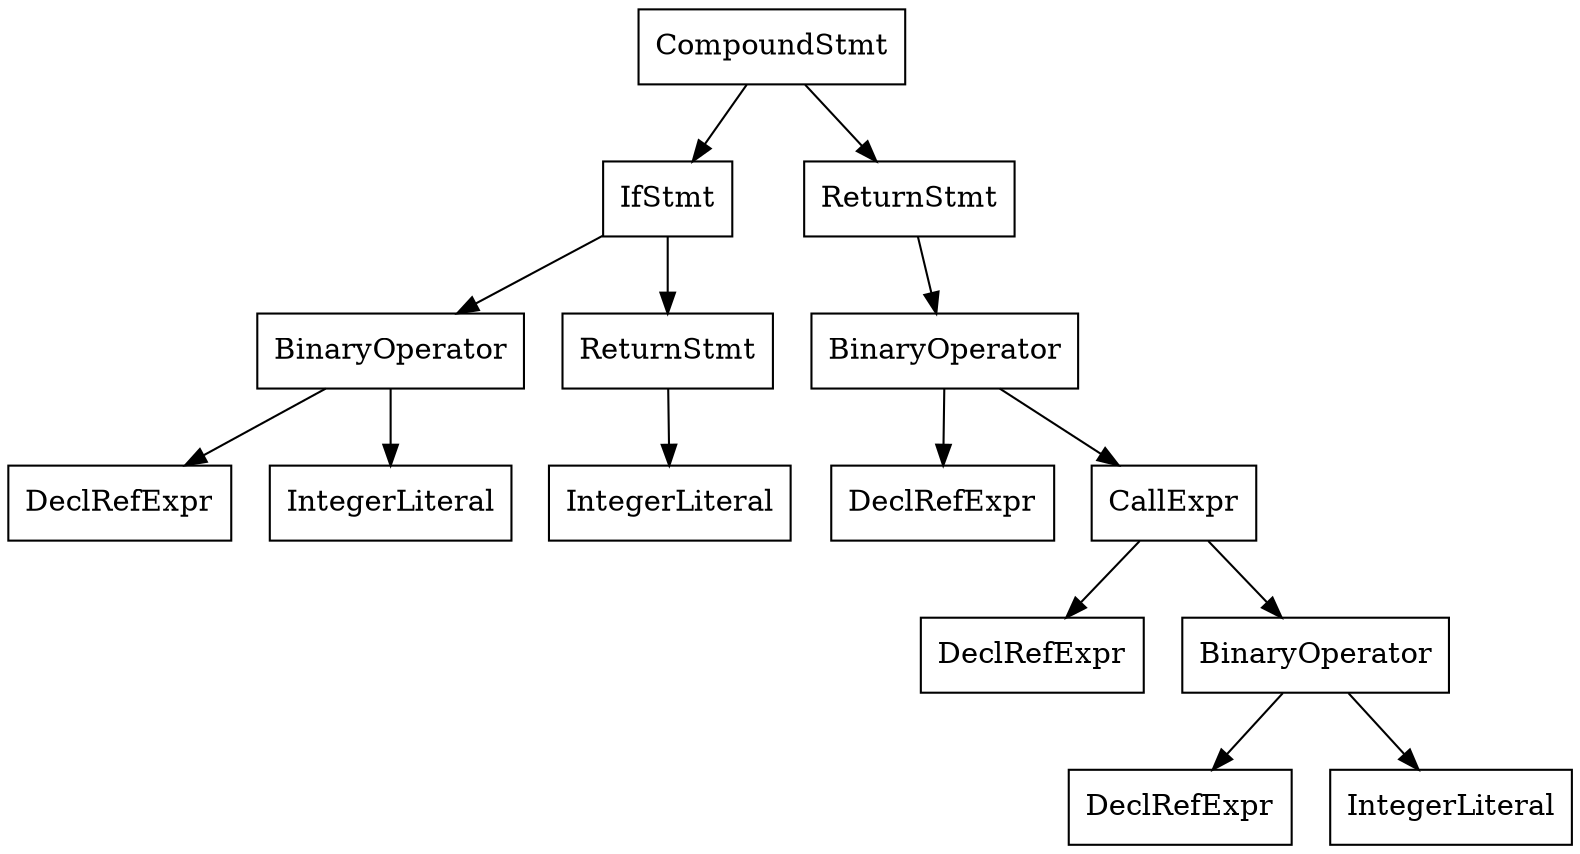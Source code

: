 digraph unnamed {

	Node0x208a058 [shape=record,label="{CompoundStmt}"];
	Node0x208a058 -> Node0x2089e60;
	Node0x208a058 -> Node0x208a040;
	Node0x2089e60 [shape=record,label="{IfStmt}"];
	Node0x2089e60 -> Node0x2089de8;
	Node0x2089e60 -> Node0x2089e48;
	Node0x2089de8 [shape=record,label="{BinaryOperator}"];
	Node0x2089de8 -> Node0x2089d70;
	Node0x2089de8 -> Node0x2089d98;
	Node0x2089d70 [shape=record,label="{DeclRefExpr}"];
	Node0x2089d98 [shape=record,label="{IntegerLiteral}"];
	Node0x2089e48 [shape=record,label="{ReturnStmt}"];
	Node0x2089e48 -> Node0x2089e10;
	Node0x2089e10 [shape=record,label="{IntegerLiteral}"];
	Node0x208a040 [shape=record,label="{ReturnStmt}"];
	Node0x208a040 -> Node0x208a018;
	Node0x208a018 [shape=record,label="{BinaryOperator}"];
	Node0x208a018 -> Node0x2089e98;
	Node0x208a018 -> Node0x2089fd0;
	Node0x2089e98 [shape=record,label="{DeclRefExpr}"];
	Node0x2089fd0 [shape=record,label="{CallExpr}"];
	Node0x2089fd0 -> Node0x2089ec0;
	Node0x2089fd0 -> Node0x2089f60;
	Node0x2089ec0 [shape=record,label="{DeclRefExpr}"];
	Node0x2089f60 [shape=record,label="{BinaryOperator}"];
	Node0x2089f60 -> Node0x2089ee8;
	Node0x2089f60 -> Node0x2089f10;
	Node0x2089ee8 [shape=record,label="{DeclRefExpr}"];
	Node0x2089f10 [shape=record,label="{IntegerLiteral}"];
}
